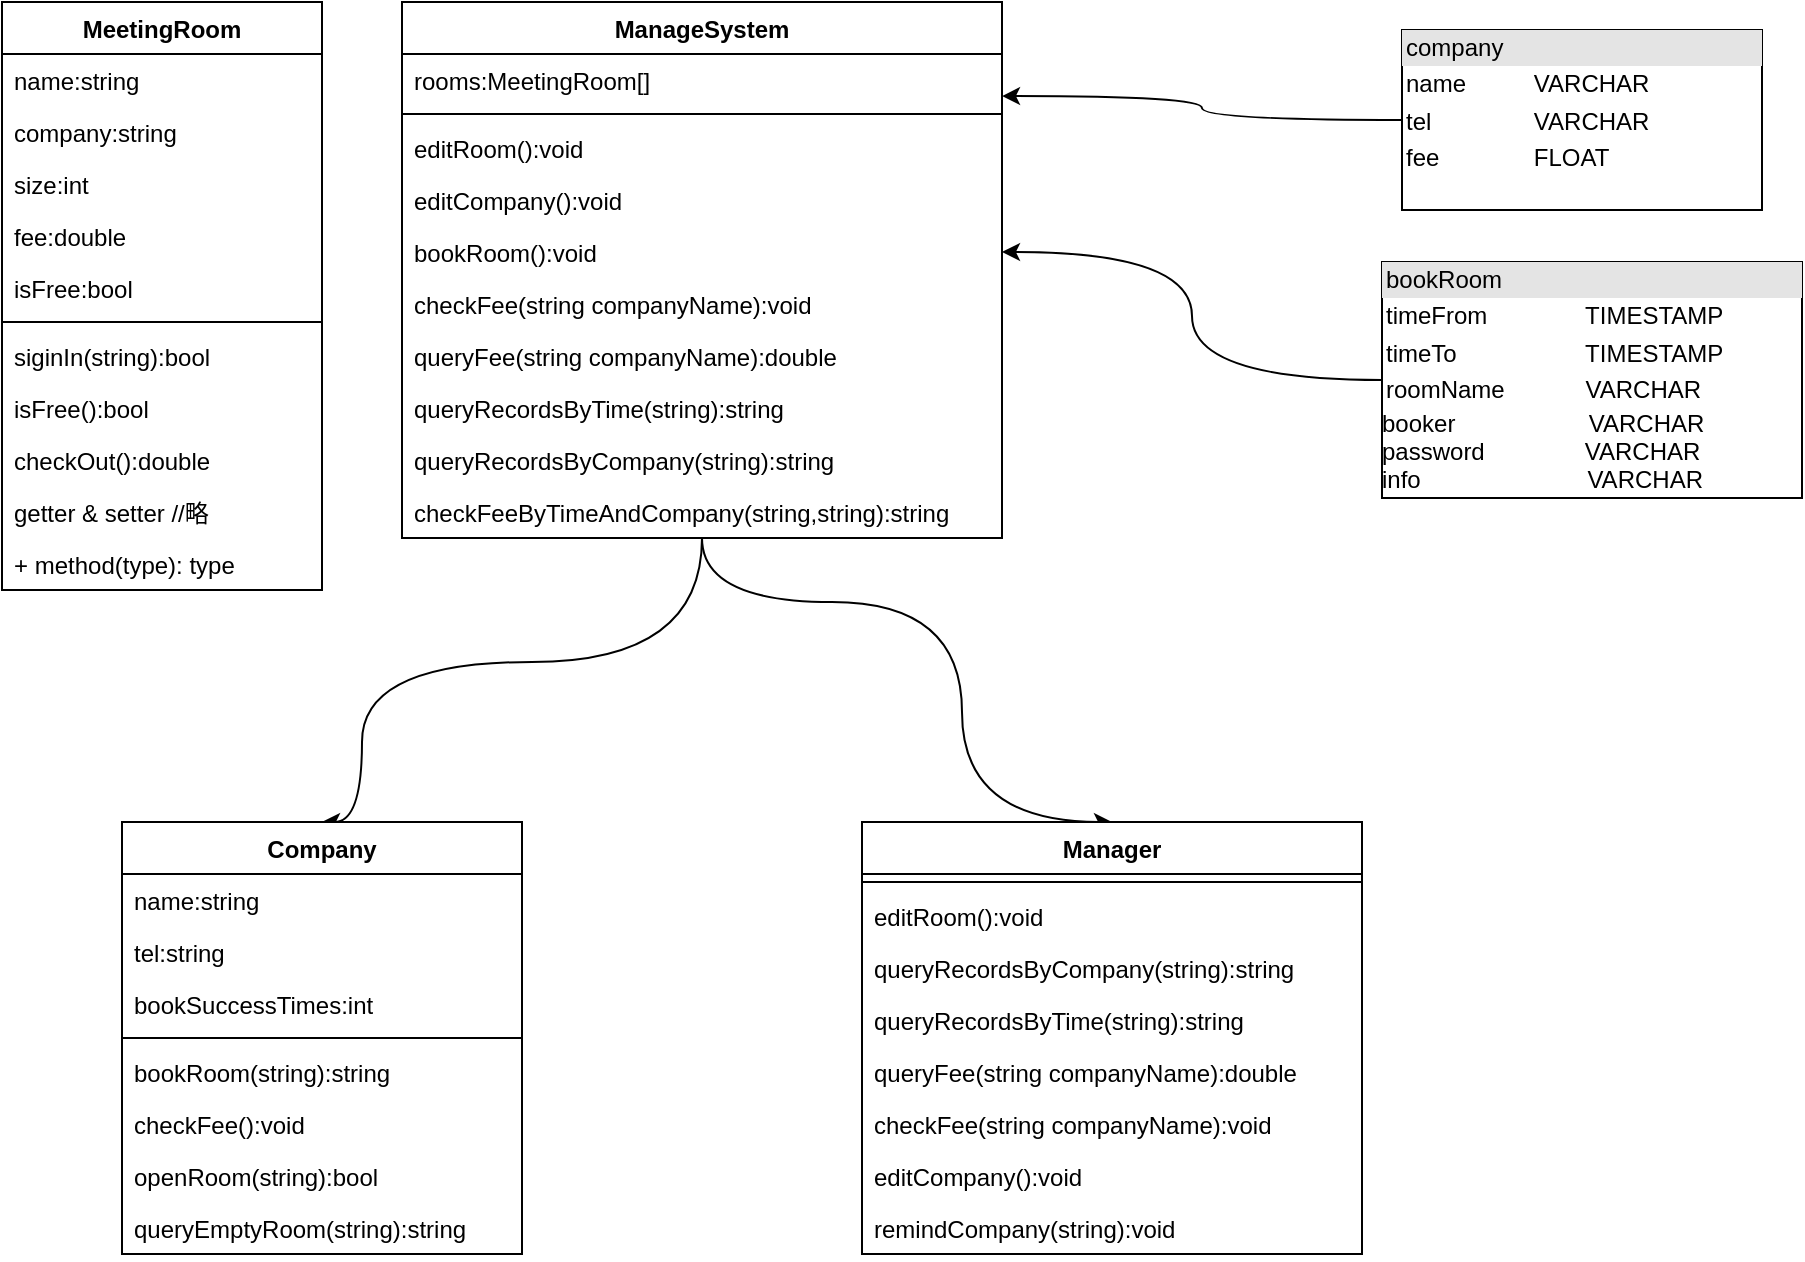 <mxfile version="12.4.3" type="github" pages="1">
  <diagram name="Page-1" id="e7e014a7-5840-1c2e-5031-d8a46d1fe8dd">
    <mxGraphModel dx="1553" dy="569" grid="1" gridSize="10" guides="1" tooltips="1" connect="1" arrows="1" fold="1" page="1" pageScale="1" pageWidth="1169" pageHeight="826" background="#ffffff" math="0" shadow="0">
      <root>
        <mxCell id="0"/>
        <mxCell id="1" parent="0"/>
        <mxCell id="hCdlUDU1bOgHcdJx9l_S-45" value="MeetingRoom" style="swimlane;fontStyle=1;align=center;verticalAlign=top;childLayout=stackLayout;horizontal=1;startSize=26;horizontalStack=0;resizeParent=1;resizeParentMax=0;resizeLast=0;collapsible=1;marginBottom=0;" parent="1" vertex="1">
          <mxGeometry x="50" y="40" width="160" height="294" as="geometry">
            <mxRectangle x="50" y="60" width="110" height="26" as="alternateBounds"/>
          </mxGeometry>
        </mxCell>
        <mxCell id="hCdlUDU1bOgHcdJx9l_S-46" value="name:string" style="text;strokeColor=none;fillColor=none;align=left;verticalAlign=top;spacingLeft=4;spacingRight=4;overflow=hidden;rotatable=0;points=[[0,0.5],[1,0.5]];portConstraint=eastwest;" parent="hCdlUDU1bOgHcdJx9l_S-45" vertex="1">
          <mxGeometry y="26" width="160" height="26" as="geometry"/>
        </mxCell>
        <mxCell id="hCdlUDU1bOgHcdJx9l_S-50" value="company:string" style="text;strokeColor=none;fillColor=none;align=left;verticalAlign=top;spacingLeft=4;spacingRight=4;overflow=hidden;rotatable=0;points=[[0,0.5],[1,0.5]];portConstraint=eastwest;" parent="hCdlUDU1bOgHcdJx9l_S-45" vertex="1">
          <mxGeometry y="52" width="160" height="26" as="geometry"/>
        </mxCell>
        <mxCell id="hCdlUDU1bOgHcdJx9l_S-51" value="size:int" style="text;strokeColor=none;fillColor=none;align=left;verticalAlign=top;spacingLeft=4;spacingRight=4;overflow=hidden;rotatable=0;points=[[0,0.5],[1,0.5]];portConstraint=eastwest;" parent="hCdlUDU1bOgHcdJx9l_S-45" vertex="1">
          <mxGeometry y="78" width="160" height="26" as="geometry"/>
        </mxCell>
        <mxCell id="hCdlUDU1bOgHcdJx9l_S-53" value="fee:double" style="text;strokeColor=none;fillColor=none;align=left;verticalAlign=top;spacingLeft=4;spacingRight=4;overflow=hidden;rotatable=0;points=[[0,0.5],[1,0.5]];portConstraint=eastwest;" parent="hCdlUDU1bOgHcdJx9l_S-45" vertex="1">
          <mxGeometry y="104" width="160" height="26" as="geometry"/>
        </mxCell>
        <mxCell id="hCdlUDU1bOgHcdJx9l_S-58" value="isFree:bool" style="text;strokeColor=none;fillColor=none;align=left;verticalAlign=top;spacingLeft=4;spacingRight=4;overflow=hidden;rotatable=0;points=[[0,0.5],[1,0.5]];portConstraint=eastwest;" parent="hCdlUDU1bOgHcdJx9l_S-45" vertex="1">
          <mxGeometry y="130" width="160" height="26" as="geometry"/>
        </mxCell>
        <mxCell id="hCdlUDU1bOgHcdJx9l_S-47" value="" style="line;strokeWidth=1;fillColor=none;align=left;verticalAlign=middle;spacingTop=-1;spacingLeft=3;spacingRight=3;rotatable=0;labelPosition=right;points=[];portConstraint=eastwest;" parent="hCdlUDU1bOgHcdJx9l_S-45" vertex="1">
          <mxGeometry y="156" width="160" height="8" as="geometry"/>
        </mxCell>
        <mxCell id="hCdlUDU1bOgHcdJx9l_S-48" value="siginIn(string):bool" style="text;strokeColor=none;fillColor=none;align=left;verticalAlign=top;spacingLeft=4;spacingRight=4;overflow=hidden;rotatable=0;points=[[0,0.5],[1,0.5]];portConstraint=eastwest;" parent="hCdlUDU1bOgHcdJx9l_S-45" vertex="1">
          <mxGeometry y="164" width="160" height="26" as="geometry"/>
        </mxCell>
        <mxCell id="hCdlUDU1bOgHcdJx9l_S-55" value="isFree():bool" style="text;strokeColor=none;fillColor=none;align=left;verticalAlign=top;spacingLeft=4;spacingRight=4;overflow=hidden;rotatable=0;points=[[0,0.5],[1,0.5]];portConstraint=eastwest;" parent="hCdlUDU1bOgHcdJx9l_S-45" vertex="1">
          <mxGeometry y="190" width="160" height="26" as="geometry"/>
        </mxCell>
        <mxCell id="hCdlUDU1bOgHcdJx9l_S-56" value="checkOut():double" style="text;strokeColor=none;fillColor=none;align=left;verticalAlign=top;spacingLeft=4;spacingRight=4;overflow=hidden;rotatable=0;points=[[0,0.5],[1,0.5]];portConstraint=eastwest;" parent="hCdlUDU1bOgHcdJx9l_S-45" vertex="1">
          <mxGeometry y="216" width="160" height="26" as="geometry"/>
        </mxCell>
        <mxCell id="hCdlUDU1bOgHcdJx9l_S-57" value="getter &amp; setter //略" style="text;strokeColor=none;fillColor=none;align=left;verticalAlign=top;spacingLeft=4;spacingRight=4;overflow=hidden;rotatable=0;points=[[0,0.5],[1,0.5]];portConstraint=eastwest;" parent="hCdlUDU1bOgHcdJx9l_S-45" vertex="1">
          <mxGeometry y="242" width="160" height="26" as="geometry"/>
        </mxCell>
        <mxCell id="hCdlUDU1bOgHcdJx9l_S-60" value="+ method(type): type" style="text;strokeColor=none;fillColor=none;align=left;verticalAlign=top;spacingLeft=4;spacingRight=4;overflow=hidden;rotatable=0;points=[[0,0.5],[1,0.5]];portConstraint=eastwest;" parent="hCdlUDU1bOgHcdJx9l_S-45" vertex="1">
          <mxGeometry y="268" width="160" height="26" as="geometry"/>
        </mxCell>
        <mxCell id="EMjYkr2qYPw1vZsLLJAJ-24" style="edgeStyle=orthogonalEdgeStyle;curved=1;rounded=0;orthogonalLoop=1;jettySize=auto;html=1;entryX=0.5;entryY=0;entryDx=0;entryDy=0;" edge="1" parent="1" source="hCdlUDU1bOgHcdJx9l_S-61" target="X2LAuC7rXKbZkp9LcZBc-16">
          <mxGeometry relative="1" as="geometry">
            <Array as="points">
              <mxPoint x="400" y="370"/>
              <mxPoint x="230" y="370"/>
            </Array>
          </mxGeometry>
        </mxCell>
        <mxCell id="EMjYkr2qYPw1vZsLLJAJ-25" style="edgeStyle=orthogonalEdgeStyle;curved=1;rounded=0;orthogonalLoop=1;jettySize=auto;html=1;entryX=0.5;entryY=0;entryDx=0;entryDy=0;" edge="1" parent="1" source="hCdlUDU1bOgHcdJx9l_S-61" target="EMjYkr2qYPw1vZsLLJAJ-20">
          <mxGeometry relative="1" as="geometry">
            <Array as="points">
              <mxPoint x="400" y="340"/>
              <mxPoint x="530" y="340"/>
              <mxPoint x="530" y="450"/>
            </Array>
          </mxGeometry>
        </mxCell>
        <mxCell id="hCdlUDU1bOgHcdJx9l_S-61" value="ManageSystem" style="swimlane;fontStyle=1;align=center;verticalAlign=top;childLayout=stackLayout;horizontal=1;startSize=26;horizontalStack=0;resizeParent=1;resizeParentMax=0;resizeLast=0;collapsible=1;marginBottom=0;" parent="1" vertex="1">
          <mxGeometry x="250" y="40" width="300" height="268" as="geometry"/>
        </mxCell>
        <mxCell id="hCdlUDU1bOgHcdJx9l_S-62" value="rooms:MeetingRoom[]" style="text;strokeColor=none;fillColor=none;align=left;verticalAlign=top;spacingLeft=4;spacingRight=4;overflow=hidden;rotatable=0;points=[[0,0.5],[1,0.5]];portConstraint=eastwest;" parent="hCdlUDU1bOgHcdJx9l_S-61" vertex="1">
          <mxGeometry y="26" width="300" height="26" as="geometry"/>
        </mxCell>
        <mxCell id="hCdlUDU1bOgHcdJx9l_S-63" value="" style="line;strokeWidth=1;fillColor=none;align=left;verticalAlign=middle;spacingTop=-1;spacingLeft=3;spacingRight=3;rotatable=0;labelPosition=right;points=[];portConstraint=eastwest;" parent="hCdlUDU1bOgHcdJx9l_S-61" vertex="1">
          <mxGeometry y="52" width="300" height="8" as="geometry"/>
        </mxCell>
        <mxCell id="X2LAuC7rXKbZkp9LcZBc-8" value="editRoom():void" style="text;strokeColor=none;fillColor=none;align=left;verticalAlign=top;spacingLeft=4;spacingRight=4;overflow=hidden;rotatable=0;points=[[0,0.5],[1,0.5]];portConstraint=eastwest;" parent="hCdlUDU1bOgHcdJx9l_S-61" vertex="1">
          <mxGeometry y="60" width="300" height="26" as="geometry"/>
        </mxCell>
        <mxCell id="EMjYkr2qYPw1vZsLLJAJ-10" value="editCompany():void" style="text;strokeColor=none;fillColor=none;align=left;verticalAlign=top;spacingLeft=4;spacingRight=4;overflow=hidden;rotatable=0;points=[[0,0.5],[1,0.5]];portConstraint=eastwest;" vertex="1" parent="hCdlUDU1bOgHcdJx9l_S-61">
          <mxGeometry y="86" width="300" height="26" as="geometry"/>
        </mxCell>
        <mxCell id="EMjYkr2qYPw1vZsLLJAJ-11" value="bookRoom():void" style="text;strokeColor=none;fillColor=none;align=left;verticalAlign=top;spacingLeft=4;spacingRight=4;overflow=hidden;rotatable=0;points=[[0,0.5],[1,0.5]];portConstraint=eastwest;" vertex="1" parent="hCdlUDU1bOgHcdJx9l_S-61">
          <mxGeometry y="112" width="300" height="26" as="geometry"/>
        </mxCell>
        <mxCell id="EMjYkr2qYPw1vZsLLJAJ-12" value="checkFee(string companyName):void" style="text;strokeColor=none;fillColor=none;align=left;verticalAlign=top;spacingLeft=4;spacingRight=4;overflow=hidden;rotatable=0;points=[[0,0.5],[1,0.5]];portConstraint=eastwest;" vertex="1" parent="hCdlUDU1bOgHcdJx9l_S-61">
          <mxGeometry y="138" width="300" height="26" as="geometry"/>
        </mxCell>
        <mxCell id="EMjYkr2qYPw1vZsLLJAJ-13" value="queryFee(string companyName):double" style="text;strokeColor=none;fillColor=none;align=left;verticalAlign=top;spacingLeft=4;spacingRight=4;overflow=hidden;rotatable=0;points=[[0,0.5],[1,0.5]];portConstraint=eastwest;" vertex="1" parent="hCdlUDU1bOgHcdJx9l_S-61">
          <mxGeometry y="164" width="300" height="26" as="geometry"/>
        </mxCell>
        <mxCell id="EMjYkr2qYPw1vZsLLJAJ-14" value="queryRecordsByTime(string):string" style="text;strokeColor=none;fillColor=none;align=left;verticalAlign=top;spacingLeft=4;spacingRight=4;overflow=hidden;rotatable=0;points=[[0,0.5],[1,0.5]];portConstraint=eastwest;" vertex="1" parent="hCdlUDU1bOgHcdJx9l_S-61">
          <mxGeometry y="190" width="300" height="26" as="geometry"/>
        </mxCell>
        <mxCell id="EMjYkr2qYPw1vZsLLJAJ-15" value="queryRecordsByCompany(string):string" style="text;strokeColor=none;fillColor=none;align=left;verticalAlign=top;spacingLeft=4;spacingRight=4;overflow=hidden;rotatable=0;points=[[0,0.5],[1,0.5]];portConstraint=eastwest;" vertex="1" parent="hCdlUDU1bOgHcdJx9l_S-61">
          <mxGeometry y="216" width="300" height="26" as="geometry"/>
        </mxCell>
        <mxCell id="EMjYkr2qYPw1vZsLLJAJ-18" value="checkFeeByTimeAndCompany(string,string):string" style="text;strokeColor=none;fillColor=none;align=left;verticalAlign=top;spacingLeft=4;spacingRight=4;overflow=hidden;rotatable=0;points=[[0,0.5],[1,0.5]];portConstraint=eastwest;" vertex="1" parent="hCdlUDU1bOgHcdJx9l_S-61">
          <mxGeometry y="242" width="300" height="26" as="geometry"/>
        </mxCell>
        <mxCell id="EMjYkr2qYPw1vZsLLJAJ-16" style="edgeStyle=orthogonalEdgeStyle;curved=1;rounded=0;orthogonalLoop=1;jettySize=auto;html=1;entryX=1;entryY=0.5;entryDx=0;entryDy=0;" edge="1" parent="1" source="X2LAuC7rXKbZkp9LcZBc-13" target="EMjYkr2qYPw1vZsLLJAJ-11">
          <mxGeometry relative="1" as="geometry"/>
        </mxCell>
        <mxCell id="X2LAuC7rXKbZkp9LcZBc-13" value="&lt;div style=&quot;box-sizing: border-box ; width: 100% ; background: #e4e4e4 ; padding: 2px&quot;&gt;bookRoom&lt;/div&gt;&lt;table style=&quot;width: 100% ; font-size: 1em&quot; cellpadding=&quot;2&quot; cellspacing=&quot;0&quot;&gt;&lt;tbody&gt;&lt;tr&gt;&lt;td&gt;timeFrom&lt;/td&gt;&lt;td&gt;&amp;nbsp; TIMESTAMP&lt;/td&gt;&lt;/tr&gt;&lt;tr&gt;&lt;td&gt;timeTo&lt;/td&gt;&lt;td&gt;&amp;nbsp; TIMESTAMP&lt;/td&gt;&lt;/tr&gt;&lt;tr&gt;&lt;td&gt;roomName&lt;/td&gt;&lt;td&gt;&amp;nbsp; VARCHAR&lt;/td&gt;&lt;/tr&gt;&lt;/tbody&gt;&lt;/table&gt;booker&amp;nbsp; &amp;nbsp; &amp;nbsp; &amp;nbsp; &amp;nbsp; &amp;nbsp; &amp;nbsp; &amp;nbsp; &amp;nbsp; &amp;nbsp; VARCHAR&lt;br&gt;password&amp;nbsp; &amp;nbsp; &amp;nbsp; &amp;nbsp; &amp;nbsp; &amp;nbsp; &amp;nbsp; &amp;nbsp;VARCHAR&lt;br&gt;info&amp;nbsp; &amp;nbsp; &amp;nbsp; &amp;nbsp; &amp;nbsp; &amp;nbsp; &amp;nbsp; &amp;nbsp; &amp;nbsp; &amp;nbsp; &amp;nbsp; &amp;nbsp; &amp;nbsp;VARCHAR" style="verticalAlign=top;align=left;overflow=fill;html=1;" parent="1" vertex="1">
          <mxGeometry x="740" y="170" width="210" height="118" as="geometry"/>
        </mxCell>
        <mxCell id="X2LAuC7rXKbZkp9LcZBc-16" value="Company" style="swimlane;fontStyle=1;align=center;verticalAlign=top;childLayout=stackLayout;horizontal=1;startSize=26;horizontalStack=0;resizeParent=1;resizeParentMax=0;resizeLast=0;collapsible=1;marginBottom=0;" parent="1" vertex="1">
          <mxGeometry x="110" y="450" width="200" height="216" as="geometry"/>
        </mxCell>
        <mxCell id="X2LAuC7rXKbZkp9LcZBc-17" value="name:string" style="text;strokeColor=none;fillColor=none;align=left;verticalAlign=top;spacingLeft=4;spacingRight=4;overflow=hidden;rotatable=0;points=[[0,0.5],[1,0.5]];portConstraint=eastwest;" parent="X2LAuC7rXKbZkp9LcZBc-16" vertex="1">
          <mxGeometry y="26" width="200" height="26" as="geometry"/>
        </mxCell>
        <mxCell id="X2LAuC7rXKbZkp9LcZBc-20" value="tel:string" style="text;strokeColor=none;fillColor=none;align=left;verticalAlign=top;spacingLeft=4;spacingRight=4;overflow=hidden;rotatable=0;points=[[0,0.5],[1,0.5]];portConstraint=eastwest;" parent="X2LAuC7rXKbZkp9LcZBc-16" vertex="1">
          <mxGeometry y="52" width="200" height="26" as="geometry"/>
        </mxCell>
        <mxCell id="EMjYkr2qYPw1vZsLLJAJ-8" value="bookSuccessTimes:int" style="text;strokeColor=none;fillColor=none;align=left;verticalAlign=top;spacingLeft=4;spacingRight=4;overflow=hidden;rotatable=0;points=[[0,0.5],[1,0.5]];portConstraint=eastwest;" vertex="1" parent="X2LAuC7rXKbZkp9LcZBc-16">
          <mxGeometry y="78" width="200" height="26" as="geometry"/>
        </mxCell>
        <mxCell id="X2LAuC7rXKbZkp9LcZBc-18" value="" style="line;strokeWidth=1;fillColor=none;align=left;verticalAlign=middle;spacingTop=-1;spacingLeft=3;spacingRight=3;rotatable=0;labelPosition=right;points=[];portConstraint=eastwest;" parent="X2LAuC7rXKbZkp9LcZBc-16" vertex="1">
          <mxGeometry y="104" width="200" height="8" as="geometry"/>
        </mxCell>
        <mxCell id="X2LAuC7rXKbZkp9LcZBc-19" value="bookRoom(string):string" style="text;strokeColor=none;fillColor=none;align=left;verticalAlign=top;spacingLeft=4;spacingRight=4;overflow=hidden;rotatable=0;points=[[0,0.5],[1,0.5]];portConstraint=eastwest;" parent="X2LAuC7rXKbZkp9LcZBc-16" vertex="1">
          <mxGeometry y="112" width="200" height="26" as="geometry"/>
        </mxCell>
        <mxCell id="EMjYkr2qYPw1vZsLLJAJ-42" value="checkFee():void" style="text;strokeColor=none;fillColor=none;align=left;verticalAlign=top;spacingLeft=4;spacingRight=4;overflow=hidden;rotatable=0;points=[[0,0.5],[1,0.5]];portConstraint=eastwest;" vertex="1" parent="X2LAuC7rXKbZkp9LcZBc-16">
          <mxGeometry y="138" width="200" height="26" as="geometry"/>
        </mxCell>
        <mxCell id="EMjYkr2qYPw1vZsLLJAJ-43" value="openRoom(string):bool" style="text;strokeColor=none;fillColor=none;align=left;verticalAlign=top;spacingLeft=4;spacingRight=4;overflow=hidden;rotatable=0;points=[[0,0.5],[1,0.5]];portConstraint=eastwest;" vertex="1" parent="X2LAuC7rXKbZkp9LcZBc-16">
          <mxGeometry y="164" width="200" height="26" as="geometry"/>
        </mxCell>
        <mxCell id="EMjYkr2qYPw1vZsLLJAJ-44" value="queryEmptyRoom(string):string" style="text;strokeColor=none;fillColor=none;align=left;verticalAlign=top;spacingLeft=4;spacingRight=4;overflow=hidden;rotatable=0;points=[[0,0.5],[1,0.5]];portConstraint=eastwest;" vertex="1" parent="X2LAuC7rXKbZkp9LcZBc-16">
          <mxGeometry y="190" width="200" height="26" as="geometry"/>
        </mxCell>
        <mxCell id="EMjYkr2qYPw1vZsLLJAJ-9" style="edgeStyle=orthogonalEdgeStyle;rounded=0;orthogonalLoop=1;jettySize=auto;html=1;entryX=1;entryY=0.808;entryDx=0;entryDy=0;entryPerimeter=0;elbow=vertical;curved=1;" edge="1" parent="1" source="EMjYkr2qYPw1vZsLLJAJ-1" target="hCdlUDU1bOgHcdJx9l_S-62">
          <mxGeometry relative="1" as="geometry"/>
        </mxCell>
        <mxCell id="EMjYkr2qYPw1vZsLLJAJ-1" value="&lt;div style=&quot;box-sizing: border-box ; width: 100% ; background: #e4e4e4 ; padding: 2px&quot;&gt;company&lt;/div&gt;&lt;table style=&quot;width: 100% ; font-size: 1em&quot; cellpadding=&quot;2&quot; cellspacing=&quot;0&quot;&gt;&lt;tbody&gt;&lt;tr&gt;&lt;td&gt;name&lt;/td&gt;&lt;td&gt;VARCHAR&lt;/td&gt;&lt;/tr&gt;&lt;tr&gt;&lt;td&gt;tel&lt;/td&gt;&lt;td&gt;VARCHAR&lt;/td&gt;&lt;/tr&gt;&lt;tr&gt;&lt;td&gt;fee&lt;/td&gt;&lt;td&gt;FLOAT&lt;/td&gt;&lt;/tr&gt;&lt;/tbody&gt;&lt;/table&gt;" style="verticalAlign=top;align=left;overflow=fill;html=1;" vertex="1" parent="1">
          <mxGeometry x="750" y="54" width="180" height="90" as="geometry"/>
        </mxCell>
        <mxCell id="EMjYkr2qYPw1vZsLLJAJ-20" value="Manager" style="swimlane;fontStyle=1;align=center;verticalAlign=top;childLayout=stackLayout;horizontal=1;startSize=26;horizontalStack=0;resizeParent=1;resizeParentMax=0;resizeLast=0;collapsible=1;marginBottom=0;" vertex="1" parent="1">
          <mxGeometry x="480" y="450" width="250" height="216" as="geometry"/>
        </mxCell>
        <mxCell id="EMjYkr2qYPw1vZsLLJAJ-22" value="" style="line;strokeWidth=1;fillColor=none;align=left;verticalAlign=middle;spacingTop=-1;spacingLeft=3;spacingRight=3;rotatable=0;labelPosition=right;points=[];portConstraint=eastwest;" vertex="1" parent="EMjYkr2qYPw1vZsLLJAJ-20">
          <mxGeometry y="26" width="250" height="8" as="geometry"/>
        </mxCell>
        <mxCell id="EMjYkr2qYPw1vZsLLJAJ-23" value="editRoom():void" style="text;strokeColor=none;fillColor=none;align=left;verticalAlign=top;spacingLeft=4;spacingRight=4;overflow=hidden;rotatable=0;points=[[0,0.5],[1,0.5]];portConstraint=eastwest;" vertex="1" parent="EMjYkr2qYPw1vZsLLJAJ-20">
          <mxGeometry y="34" width="250" height="26" as="geometry"/>
        </mxCell>
        <mxCell id="EMjYkr2qYPw1vZsLLJAJ-40" value="queryRecordsByCompany(string):string" style="text;strokeColor=none;fillColor=none;align=left;verticalAlign=top;spacingLeft=4;spacingRight=4;overflow=hidden;rotatable=0;points=[[0,0.5],[1,0.5]];portConstraint=eastwest;" vertex="1" parent="EMjYkr2qYPw1vZsLLJAJ-20">
          <mxGeometry y="60" width="250" height="26" as="geometry"/>
        </mxCell>
        <mxCell id="EMjYkr2qYPw1vZsLLJAJ-39" value="queryRecordsByTime(string):string" style="text;strokeColor=none;fillColor=none;align=left;verticalAlign=top;spacingLeft=4;spacingRight=4;overflow=hidden;rotatable=0;points=[[0,0.5],[1,0.5]];portConstraint=eastwest;" vertex="1" parent="EMjYkr2qYPw1vZsLLJAJ-20">
          <mxGeometry y="86" width="250" height="26" as="geometry"/>
        </mxCell>
        <mxCell id="EMjYkr2qYPw1vZsLLJAJ-38" value="queryFee(string companyName):double" style="text;strokeColor=none;fillColor=none;align=left;verticalAlign=top;spacingLeft=4;spacingRight=4;overflow=hidden;rotatable=0;points=[[0,0.5],[1,0.5]];portConstraint=eastwest;" vertex="1" parent="EMjYkr2qYPw1vZsLLJAJ-20">
          <mxGeometry y="112" width="250" height="26" as="geometry"/>
        </mxCell>
        <mxCell id="EMjYkr2qYPw1vZsLLJAJ-37" value="checkFee(string companyName):void" style="text;strokeColor=none;fillColor=none;align=left;verticalAlign=top;spacingLeft=4;spacingRight=4;overflow=hidden;rotatable=0;points=[[0,0.5],[1,0.5]];portConstraint=eastwest;" vertex="1" parent="EMjYkr2qYPw1vZsLLJAJ-20">
          <mxGeometry y="138" width="250" height="26" as="geometry"/>
        </mxCell>
        <mxCell id="EMjYkr2qYPw1vZsLLJAJ-36" value="editCompany():void" style="text;strokeColor=none;fillColor=none;align=left;verticalAlign=top;spacingLeft=4;spacingRight=4;overflow=hidden;rotatable=0;points=[[0,0.5],[1,0.5]];portConstraint=eastwest;" vertex="1" parent="EMjYkr2qYPw1vZsLLJAJ-20">
          <mxGeometry y="164" width="250" height="26" as="geometry"/>
        </mxCell>
        <mxCell id="EMjYkr2qYPw1vZsLLJAJ-41" value="remindCompany(string):void" style="text;strokeColor=none;fillColor=none;align=left;verticalAlign=top;spacingLeft=4;spacingRight=4;overflow=hidden;rotatable=0;points=[[0,0.5],[1,0.5]];portConstraint=eastwest;" vertex="1" parent="EMjYkr2qYPw1vZsLLJAJ-20">
          <mxGeometry y="190" width="250" height="26" as="geometry"/>
        </mxCell>
      </root>
    </mxGraphModel>
  </diagram>
</mxfile>
